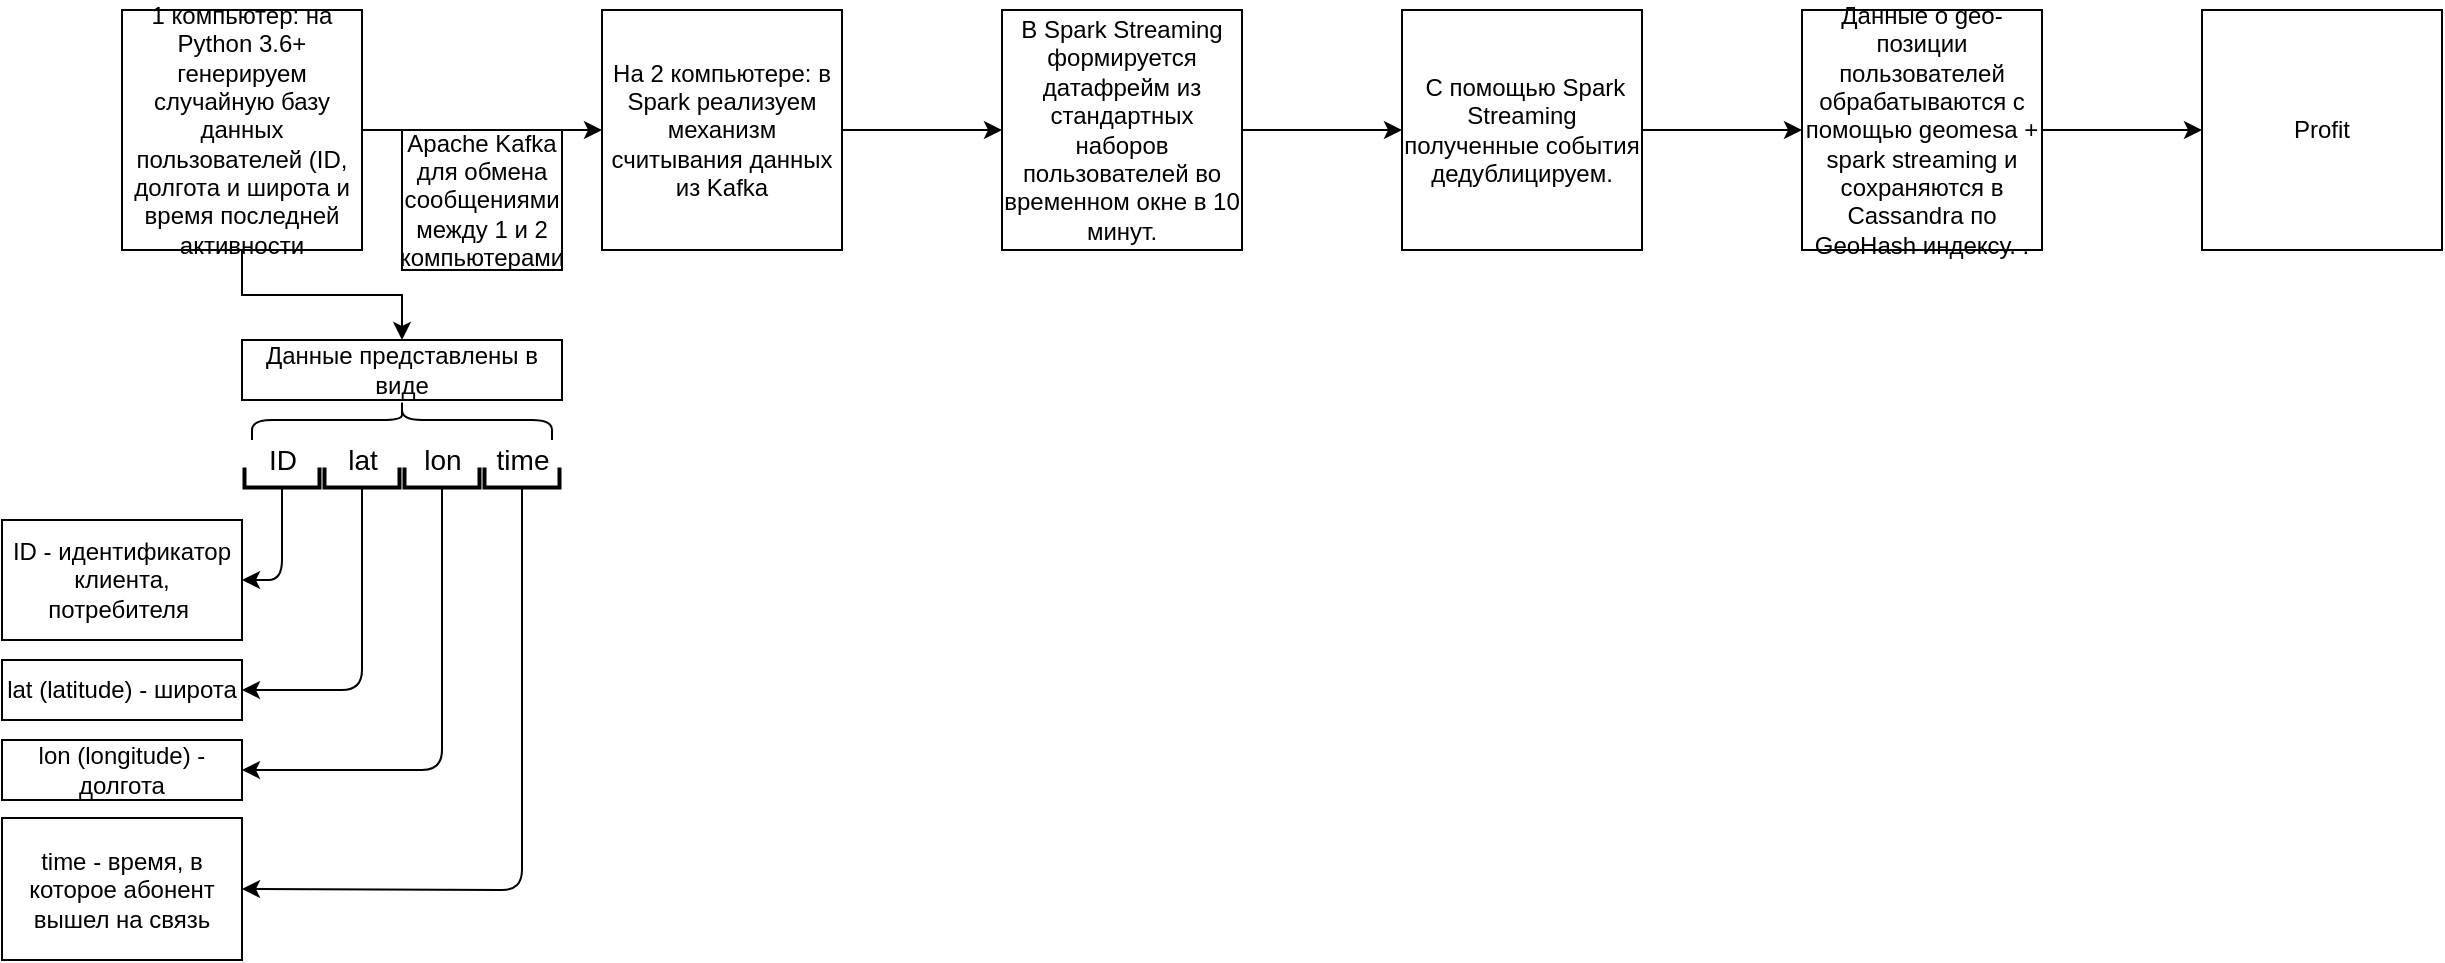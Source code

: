 <mxfile version="12.6.2" type="device"><diagram id="8VbOw2Pp2NI-bYxAHx6_" name="Страница 1"><mxGraphModel dx="820" dy="481" grid="1" gridSize="10" guides="1" tooltips="1" connect="1" arrows="1" fold="1" page="1" pageScale="1" pageWidth="827" pageHeight="1169" math="0" shadow="0"><root><mxCell id="0"/><mxCell id="1" parent="0"/><mxCell id="FViqPldUgq7yMJ2th2Gc-3" style="edgeStyle=orthogonalEdgeStyle;rounded=0;orthogonalLoop=1;jettySize=auto;html=1;exitX=1;exitY=0.5;exitDx=0;exitDy=0;" edge="1" parent="1" source="FViqPldUgq7yMJ2th2Gc-2"><mxGeometry relative="1" as="geometry"><mxPoint x="320" y="140" as="targetPoint"/></mxGeometry></mxCell><mxCell id="FViqPldUgq7yMJ2th2Gc-32" style="edgeStyle=orthogonalEdgeStyle;rounded=0;orthogonalLoop=1;jettySize=auto;html=1;exitX=0.5;exitY=1;exitDx=0;exitDy=0;" edge="1" parent="1" source="FViqPldUgq7yMJ2th2Gc-2" target="FViqPldUgq7yMJ2th2Gc-14"><mxGeometry relative="1" as="geometry"/></mxCell><mxCell id="FViqPldUgq7yMJ2th2Gc-2" value="1 компьютер:&amp;nbsp;на Python 3.6+ генерируем случайную базу данных пользователей (ID, долгота и широта и время последней активности" style="rounded=0;whiteSpace=wrap;html=1;" vertex="1" parent="1"><mxGeometry x="80" y="80" width="120" height="120" as="geometry"/></mxCell><mxCell id="FViqPldUgq7yMJ2th2Gc-4" value="Apache Kafka для обмена сообщениями между 1 и 2 компьютерами" style="rounded=0;whiteSpace=wrap;html=1;" vertex="1" parent="1"><mxGeometry x="220" y="140" width="80" height="70" as="geometry"/></mxCell><mxCell id="FViqPldUgq7yMJ2th2Gc-6" style="edgeStyle=orthogonalEdgeStyle;rounded=0;orthogonalLoop=1;jettySize=auto;html=1;exitX=1;exitY=0.5;exitDx=0;exitDy=0;" edge="1" parent="1" source="FViqPldUgq7yMJ2th2Gc-5"><mxGeometry relative="1" as="geometry"><mxPoint x="520" y="140" as="targetPoint"/></mxGeometry></mxCell><mxCell id="FViqPldUgq7yMJ2th2Gc-5" value="На 2 компьютере:&amp;nbsp;в Spark реализуем механизм считывания данных из Kafka" style="rounded=0;whiteSpace=wrap;html=1;" vertex="1" parent="1"><mxGeometry x="320" y="80" width="120" height="120" as="geometry"/></mxCell><mxCell id="FViqPldUgq7yMJ2th2Gc-8" style="edgeStyle=orthogonalEdgeStyle;rounded=0;orthogonalLoop=1;jettySize=auto;html=1;exitX=1;exitY=0.5;exitDx=0;exitDy=0;" edge="1" parent="1" source="FViqPldUgq7yMJ2th2Gc-7" target="FViqPldUgq7yMJ2th2Gc-9"><mxGeometry relative="1" as="geometry"><mxPoint x="720" y="140" as="targetPoint"/></mxGeometry></mxCell><mxCell id="FViqPldUgq7yMJ2th2Gc-7" value="В Spark Streaming формируется датафрейм из стандартных наборов пользователей во временном окне в 10 минут." style="rounded=0;whiteSpace=wrap;html=1;" vertex="1" parent="1"><mxGeometry x="520" y="80" width="120" height="120" as="geometry"/></mxCell><mxCell id="FViqPldUgq7yMJ2th2Gc-10" style="edgeStyle=orthogonalEdgeStyle;rounded=0;orthogonalLoop=1;jettySize=auto;html=1;exitX=1;exitY=0.5;exitDx=0;exitDy=0;" edge="1" parent="1" source="FViqPldUgq7yMJ2th2Gc-9" target="FViqPldUgq7yMJ2th2Gc-11"><mxGeometry relative="1" as="geometry"><mxPoint x="920" y="140" as="targetPoint"/></mxGeometry></mxCell><mxCell id="FViqPldUgq7yMJ2th2Gc-9" value="&amp;nbsp;C помощью Spark Streaming полученные события дедублицируем." style="rounded=0;whiteSpace=wrap;html=1;" vertex="1" parent="1"><mxGeometry x="720" y="80" width="120" height="120" as="geometry"/></mxCell><mxCell id="FViqPldUgq7yMJ2th2Gc-12" style="edgeStyle=orthogonalEdgeStyle;rounded=0;orthogonalLoop=1;jettySize=auto;html=1;exitX=1;exitY=0.5;exitDx=0;exitDy=0;" edge="1" parent="1" source="FViqPldUgq7yMJ2th2Gc-11" target="FViqPldUgq7yMJ2th2Gc-13"><mxGeometry relative="1" as="geometry"><mxPoint x="1120" y="140" as="targetPoint"/></mxGeometry></mxCell><mxCell id="FViqPldUgq7yMJ2th2Gc-11" value="Данные о geo-позиции пользователей обрабатываются с помощью geomesa + spark streaming и сохраняются в Cassandra по GeoHash индексу. ." style="rounded=0;whiteSpace=wrap;html=1;" vertex="1" parent="1"><mxGeometry x="920" y="80" width="120" height="120" as="geometry"/></mxCell><mxCell id="FViqPldUgq7yMJ2th2Gc-13" value="Profit" style="rounded=0;whiteSpace=wrap;html=1;" vertex="1" parent="1"><mxGeometry x="1120" y="80" width="120" height="120" as="geometry"/></mxCell><mxCell id="FViqPldUgq7yMJ2th2Gc-14" value="Данные представлены в виде" style="rounded=0;whiteSpace=wrap;html=1;" vertex="1" parent="1"><mxGeometry x="140" y="245" width="160" height="30" as="geometry"/></mxCell><mxCell id="FViqPldUgq7yMJ2th2Gc-15" value="&lt;font style=&quot;font-size: 14px&quot;&gt;ID&lt;/font&gt;" style="text;html=1;align=center;verticalAlign=middle;resizable=0;points=[];autosize=1;" vertex="1" parent="1"><mxGeometry x="145" y="295" width="30" height="20" as="geometry"/></mxCell><mxCell id="FViqPldUgq7yMJ2th2Gc-16" value="&lt;font style=&quot;font-size: 14px&quot;&gt;lat&lt;/font&gt;" style="text;html=1;align=center;verticalAlign=middle;resizable=0;points=[];autosize=1;" vertex="1" parent="1"><mxGeometry x="185" y="295" width="30" height="20" as="geometry"/></mxCell><mxCell id="FViqPldUgq7yMJ2th2Gc-17" value="&lt;font style=&quot;font-size: 14px&quot;&gt;lon&lt;/font&gt;" style="text;html=1;align=center;verticalAlign=middle;resizable=0;points=[];autosize=1;" vertex="1" parent="1"><mxGeometry x="225" y="295" width="30" height="20" as="geometry"/></mxCell><mxCell id="FViqPldUgq7yMJ2th2Gc-18" value="&lt;font style=&quot;font-size: 14px&quot;&gt;time&lt;/font&gt;" style="text;html=1;align=center;verticalAlign=middle;resizable=0;points=[];autosize=1;" vertex="1" parent="1"><mxGeometry x="260" y="295" width="40" height="20" as="geometry"/></mxCell><mxCell id="FViqPldUgq7yMJ2th2Gc-19" value="" style="strokeWidth=2;html=1;shape=mxgraph.flowchart.annotation_1;align=left;pointerEvents=1;rotation=-90;" vertex="1" parent="1"><mxGeometry x="155" y="295" width="10" height="37.5" as="geometry"/></mxCell><mxCell id="FViqPldUgq7yMJ2th2Gc-20" value="" style="strokeWidth=2;html=1;shape=mxgraph.flowchart.annotation_1;align=left;pointerEvents=1;rotation=-90;" vertex="1" parent="1"><mxGeometry x="195" y="295" width="10" height="37.5" as="geometry"/></mxCell><mxCell id="FViqPldUgq7yMJ2th2Gc-21" value="" style="strokeWidth=2;html=1;shape=mxgraph.flowchart.annotation_1;align=left;pointerEvents=1;rotation=-90;" vertex="1" parent="1"><mxGeometry x="235" y="295" width="10" height="37.5" as="geometry"/></mxCell><mxCell id="FViqPldUgq7yMJ2th2Gc-22" value="" style="strokeWidth=2;html=1;shape=mxgraph.flowchart.annotation_1;align=left;pointerEvents=1;rotation=-90;" vertex="1" parent="1"><mxGeometry x="275" y="295" width="10" height="37.5" as="geometry"/></mxCell><mxCell id="FViqPldUgq7yMJ2th2Gc-23" value="ID - идентификатор клиента, потребителя&amp;nbsp;" style="rounded=0;whiteSpace=wrap;html=1;" vertex="1" parent="1"><mxGeometry x="20" y="335" width="120" height="60" as="geometry"/></mxCell><mxCell id="FViqPldUgq7yMJ2th2Gc-24" value="&lt;font style=&quot;font-size: 12px&quot;&gt;lat (latitude) - широта&lt;br&gt;&lt;/font&gt;" style="rounded=0;whiteSpace=wrap;html=1;" vertex="1" parent="1"><mxGeometry x="20" y="405" width="120" height="30" as="geometry"/></mxCell><mxCell id="FViqPldUgq7yMJ2th2Gc-25" value="&lt;font style=&quot;font-size: 12px&quot;&gt;lon (longitude) - долгота&lt;br&gt;&lt;/font&gt;" style="rounded=0;whiteSpace=wrap;html=1;" vertex="1" parent="1"><mxGeometry x="20" y="445" width="120" height="30" as="geometry"/></mxCell><mxCell id="FViqPldUgq7yMJ2th2Gc-26" value="&lt;font style=&quot;font-size: 12px&quot;&gt;time - время, в которое абонент вышел на связь&lt;br&gt;&lt;/font&gt;" style="rounded=0;whiteSpace=wrap;html=1;" vertex="1" parent="1"><mxGeometry x="20" y="484" width="120" height="71" as="geometry"/></mxCell><mxCell id="FViqPldUgq7yMJ2th2Gc-27" value="" style="endArrow=classic;html=1;exitX=0;exitY=0.5;exitDx=0;exitDy=0;exitPerimeter=0;entryX=1;entryY=0.5;entryDx=0;entryDy=0;" edge="1" parent="1" source="FViqPldUgq7yMJ2th2Gc-19" target="FViqPldUgq7yMJ2th2Gc-23"><mxGeometry width="50" height="50" relative="1" as="geometry"><mxPoint x="190" y="335" as="sourcePoint"/><mxPoint x="180" y="375" as="targetPoint"/><Array as="points"><mxPoint x="160" y="365"/></Array></mxGeometry></mxCell><mxCell id="FViqPldUgq7yMJ2th2Gc-28" value="" style="endArrow=classic;html=1;exitX=0;exitY=0.5;exitDx=0;exitDy=0;exitPerimeter=0;entryX=1;entryY=0.5;entryDx=0;entryDy=0;" edge="1" parent="1" source="FViqPldUgq7yMJ2th2Gc-20" target="FViqPldUgq7yMJ2th2Gc-24"><mxGeometry width="50" height="50" relative="1" as="geometry"><mxPoint x="175" y="415" as="sourcePoint"/><mxPoint x="225" y="365" as="targetPoint"/><Array as="points"><mxPoint x="200" y="420"/></Array></mxGeometry></mxCell><mxCell id="FViqPldUgq7yMJ2th2Gc-29" value="" style="endArrow=classic;html=1;exitX=0;exitY=0.5;exitDx=0;exitDy=0;exitPerimeter=0;entryX=1;entryY=0.5;entryDx=0;entryDy=0;" edge="1" parent="1" source="FViqPldUgq7yMJ2th2Gc-21" target="FViqPldUgq7yMJ2th2Gc-25"><mxGeometry width="50" height="50" relative="1" as="geometry"><mxPoint x="235" y="435" as="sourcePoint"/><mxPoint x="285" y="385" as="targetPoint"/><Array as="points"><mxPoint x="240" y="460"/></Array></mxGeometry></mxCell><mxCell id="FViqPldUgq7yMJ2th2Gc-30" value="" style="endArrow=classic;html=1;exitX=0;exitY=0.5;exitDx=0;exitDy=0;exitPerimeter=0;entryX=1;entryY=0.5;entryDx=0;entryDy=0;" edge="1" parent="1" source="FViqPldUgq7yMJ2th2Gc-22" target="FViqPldUgq7yMJ2th2Gc-26"><mxGeometry width="50" height="50" relative="1" as="geometry"><mxPoint x="275" y="395" as="sourcePoint"/><mxPoint x="325" y="345" as="targetPoint"/><Array as="points"><mxPoint x="280" y="520"/></Array></mxGeometry></mxCell><mxCell id="FViqPldUgq7yMJ2th2Gc-31" value="" style="shape=curlyBracket;whiteSpace=wrap;html=1;rounded=1;rotation=90;" vertex="1" parent="1"><mxGeometry x="210" y="210" width="20" height="150" as="geometry"/></mxCell></root></mxGraphModel></diagram></mxfile>